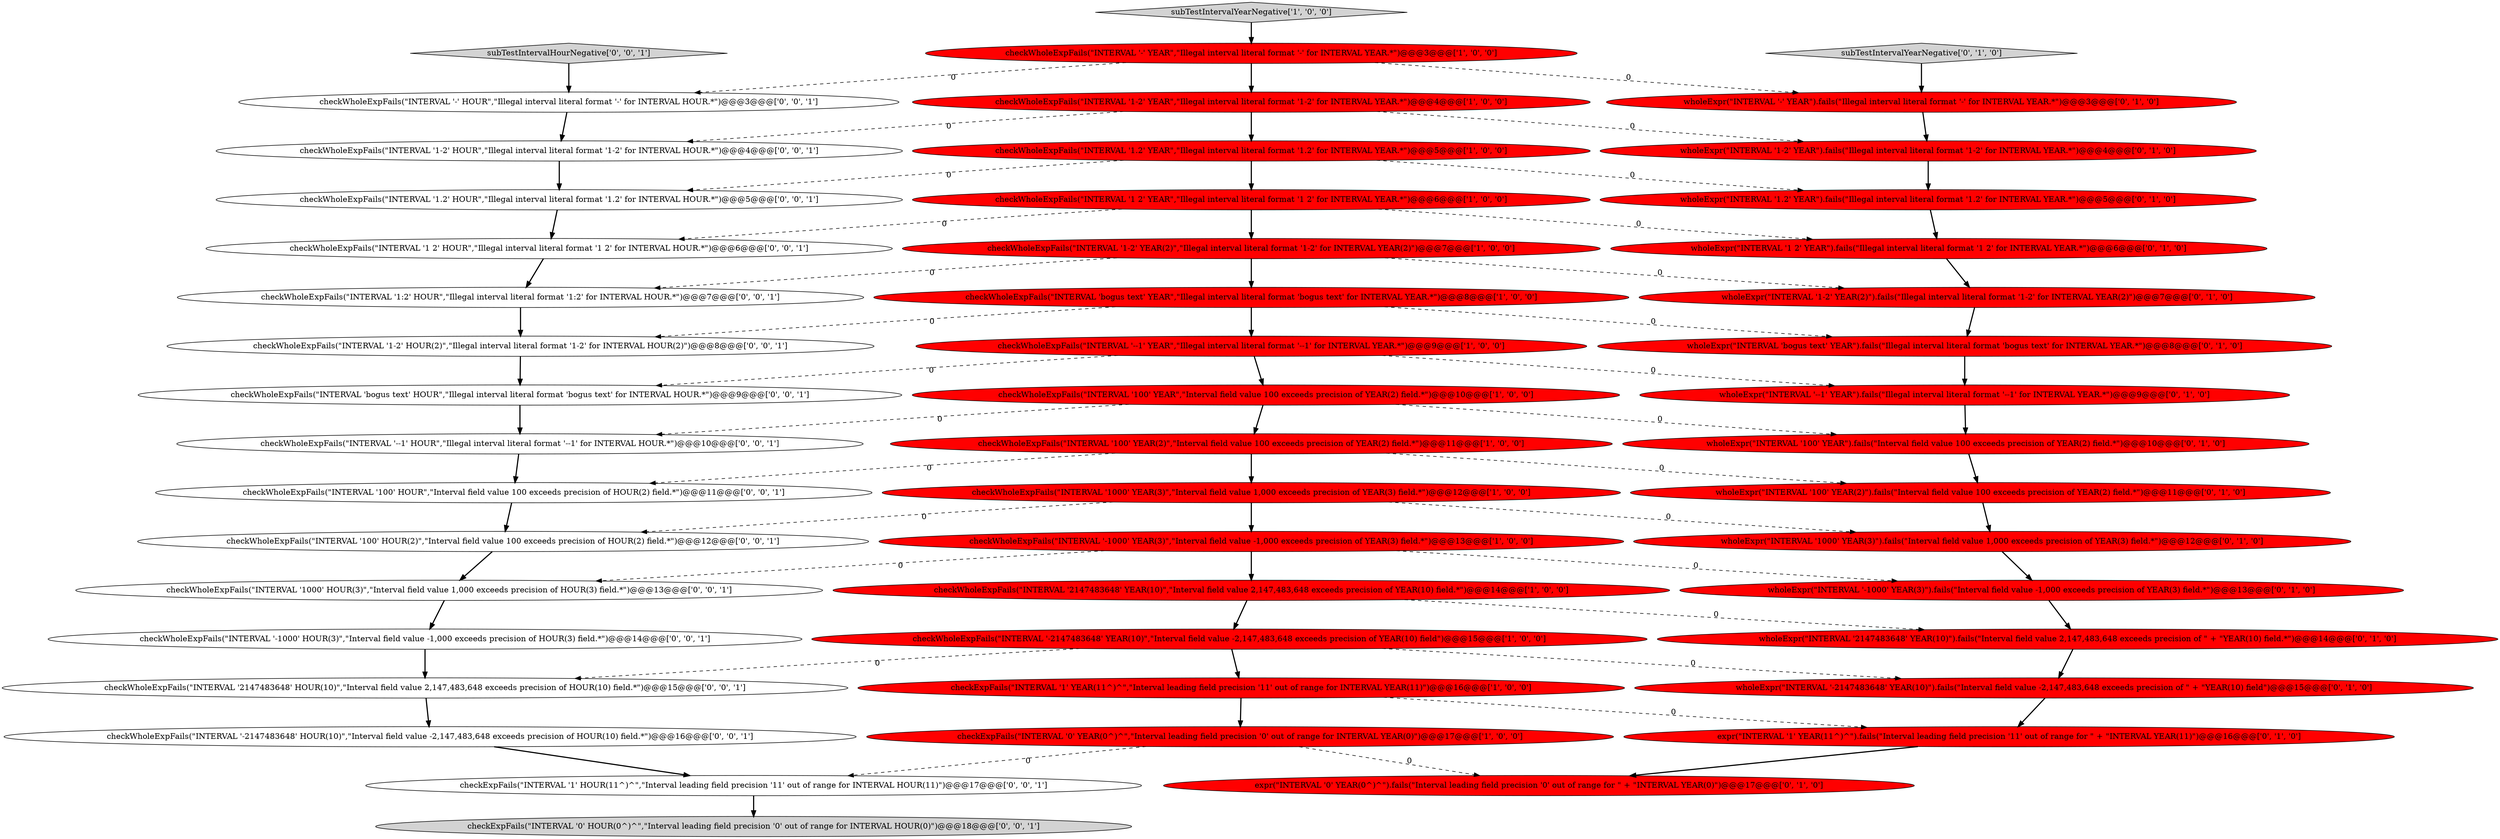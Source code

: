 digraph {
31 [style = filled, label = "wholeExpr(\"INTERVAL 'bogus text' YEAR\").fails(\"Illegal interval literal format 'bogus text' for INTERVAL YEAR.*\")@@@8@@@['0', '1', '0']", fillcolor = red, shape = ellipse image = "AAA1AAABBB2BBB"];
21 [style = filled, label = "wholeExpr(\"INTERVAL '1-2' YEAR(2)\").fails(\"Illegal interval literal format '1-2' for INTERVAL YEAR\(2\)\")@@@7@@@['0', '1', '0']", fillcolor = red, shape = ellipse image = "AAA1AAABBB2BBB"];
28 [style = filled, label = "wholeExpr(\"INTERVAL '-1000' YEAR(3)\").fails(\"Interval field value -1,000 exceeds precision of YEAR\(3\) field.*\")@@@13@@@['0', '1', '0']", fillcolor = red, shape = ellipse image = "AAA1AAABBB2BBB"];
34 [style = filled, label = "checkWholeExpFails(\"INTERVAL '1000' HOUR(3)\",\"Interval field value 1,000 exceeds precision of HOUR\(3\) field.*\")@@@13@@@['0', '0', '1']", fillcolor = white, shape = ellipse image = "AAA0AAABBB3BBB"];
5 [style = filled, label = "checkWholeExpFails(\"INTERVAL '1.2' YEAR\",\"Illegal interval literal format '1.2' for INTERVAL YEAR.*\")@@@5@@@['1', '0', '0']", fillcolor = red, shape = ellipse image = "AAA1AAABBB1BBB"];
16 [style = filled, label = "wholeExpr(\"INTERVAL '1-2' YEAR\").fails(\"Illegal interval literal format '1-2' for INTERVAL YEAR.*\")@@@4@@@['0', '1', '0']", fillcolor = red, shape = ellipse image = "AAA1AAABBB2BBB"];
45 [style = filled, label = "checkWholeExpFails(\"INTERVAL '1-2' HOUR\",\"Illegal interval literal format '1-2' for INTERVAL HOUR.*\")@@@4@@@['0', '0', '1']", fillcolor = white, shape = ellipse image = "AAA0AAABBB3BBB"];
44 [style = filled, label = "checkWholeExpFails(\"INTERVAL '1 2' HOUR\",\"Illegal interval literal format '1 2' for INTERVAL HOUR.*\")@@@6@@@['0', '0', '1']", fillcolor = white, shape = ellipse image = "AAA0AAABBB3BBB"];
48 [style = filled, label = "checkWholeExpFails(\"INTERVAL '100' HOUR\",\"Interval field value 100 exceeds precision of HOUR\(2\) field.*\")@@@11@@@['0', '0', '1']", fillcolor = white, shape = ellipse image = "AAA0AAABBB3BBB"];
26 [style = filled, label = "wholeExpr(\"INTERVAL '100' YEAR\").fails(\"Interval field value 100 exceeds precision of YEAR\(2\) field.*\")@@@10@@@['0', '1', '0']", fillcolor = red, shape = ellipse image = "AAA1AAABBB2BBB"];
7 [style = filled, label = "checkExpFails(\"INTERVAL '1' YEAR(11^)^\",\"Interval leading field precision '11' out of range for INTERVAL YEAR\(11\)\")@@@16@@@['1', '0', '0']", fillcolor = red, shape = ellipse image = "AAA1AAABBB1BBB"];
2 [style = filled, label = "checkWholeExpFails(\"INTERVAL '-2147483648' YEAR(10)\",\"Interval field value -2,147,483,648 exceeds precision of YEAR\(10\) field\")@@@15@@@['1', '0', '0']", fillcolor = red, shape = ellipse image = "AAA1AAABBB1BBB"];
10 [style = filled, label = "subTestIntervalYearNegative['1', '0', '0']", fillcolor = lightgray, shape = diamond image = "AAA0AAABBB1BBB"];
14 [style = filled, label = "checkWholeExpFails(\"INTERVAL '100' YEAR(2)\",\"Interval field value 100 exceeds precision of YEAR\(2\) field.*\")@@@11@@@['1', '0', '0']", fillcolor = red, shape = ellipse image = "AAA1AAABBB1BBB"];
0 [style = filled, label = "checkWholeExpFails(\"INTERVAL '1-2' YEAR(2)\",\"Illegal interval literal format '1-2' for INTERVAL YEAR\(2\)\")@@@7@@@['1', '0', '0']", fillcolor = red, shape = ellipse image = "AAA1AAABBB1BBB"];
15 [style = filled, label = "checkWholeExpFails(\"INTERVAL '-1000' YEAR(3)\",\"Interval field value -1,000 exceeds precision of YEAR\(3\) field.*\")@@@13@@@['1', '0', '0']", fillcolor = red, shape = ellipse image = "AAA1AAABBB1BBB"];
39 [style = filled, label = "checkWholeExpFails(\"INTERVAL '-2147483648' HOUR(10)\",\"Interval field value -2,147,483,648 exceeds precision of HOUR\(10\) field.*\")@@@16@@@['0', '0', '1']", fillcolor = white, shape = ellipse image = "AAA0AAABBB3BBB"];
22 [style = filled, label = "wholeExpr(\"INTERVAL '--1' YEAR\").fails(\"Illegal interval literal format '--1' for INTERVAL YEAR.*\")@@@9@@@['0', '1', '0']", fillcolor = red, shape = ellipse image = "AAA1AAABBB2BBB"];
20 [style = filled, label = "wholeExpr(\"INTERVAL '1000' YEAR(3)\").fails(\"Interval field value 1,000 exceeds precision of YEAR\(3\) field.*\")@@@12@@@['0', '1', '0']", fillcolor = red, shape = ellipse image = "AAA1AAABBB2BBB"];
25 [style = filled, label = "wholeExpr(\"INTERVAL '1.2' YEAR\").fails(\"Illegal interval literal format '1.2' for INTERVAL YEAR.*\")@@@5@@@['0', '1', '0']", fillcolor = red, shape = ellipse image = "AAA1AAABBB2BBB"];
40 [style = filled, label = "checkWholeExpFails(\"INTERVAL '--1' HOUR\",\"Illegal interval literal format '--1' for INTERVAL HOUR.*\")@@@10@@@['0', '0', '1']", fillcolor = white, shape = ellipse image = "AAA0AAABBB3BBB"];
6 [style = filled, label = "checkWholeExpFails(\"INTERVAL 'bogus text' YEAR\",\"Illegal interval literal format 'bogus text' for INTERVAL YEAR.*\")@@@8@@@['1', '0', '0']", fillcolor = red, shape = ellipse image = "AAA1AAABBB1BBB"];
24 [style = filled, label = "expr(\"INTERVAL '1' YEAR(11^)^\").fails(\"Interval leading field precision '11' out of range for \" + \"INTERVAL YEAR\(11\)\")@@@16@@@['0', '1', '0']", fillcolor = red, shape = ellipse image = "AAA1AAABBB2BBB"];
43 [style = filled, label = "checkWholeExpFails(\"INTERVAL '-1000' HOUR(3)\",\"Interval field value -1,000 exceeds precision of HOUR\(3\) field.*\")@@@14@@@['0', '0', '1']", fillcolor = white, shape = ellipse image = "AAA0AAABBB3BBB"];
18 [style = filled, label = "wholeExpr(\"INTERVAL '-2147483648' YEAR(10)\").fails(\"Interval field value -2,147,483,648 exceeds precision of \" + \"YEAR\(10\) field\")@@@15@@@['0', '1', '0']", fillcolor = red, shape = ellipse image = "AAA1AAABBB2BBB"];
46 [style = filled, label = "checkExpFails(\"INTERVAL '1' HOUR(11^)^\",\"Interval leading field precision '11' out of range for INTERVAL HOUR\(11\)\")@@@17@@@['0', '0', '1']", fillcolor = white, shape = ellipse image = "AAA0AAABBB3BBB"];
27 [style = filled, label = "subTestIntervalYearNegative['0', '1', '0']", fillcolor = lightgray, shape = diamond image = "AAA0AAABBB2BBB"];
47 [style = filled, label = "subTestIntervalHourNegative['0', '0', '1']", fillcolor = lightgray, shape = diamond image = "AAA0AAABBB3BBB"];
35 [style = filled, label = "checkWholeExpFails(\"INTERVAL '-' HOUR\",\"Illegal interval literal format '-' for INTERVAL HOUR.*\")@@@3@@@['0', '0', '1']", fillcolor = white, shape = ellipse image = "AAA0AAABBB3BBB"];
3 [style = filled, label = "checkWholeExpFails(\"INTERVAL '1-2' YEAR\",\"Illegal interval literal format '1-2' for INTERVAL YEAR.*\")@@@4@@@['1', '0', '0']", fillcolor = red, shape = ellipse image = "AAA1AAABBB1BBB"];
4 [style = filled, label = "checkWholeExpFails(\"INTERVAL '1000' YEAR(3)\",\"Interval field value 1,000 exceeds precision of YEAR\(3\) field.*\")@@@12@@@['1', '0', '0']", fillcolor = red, shape = ellipse image = "AAA1AAABBB1BBB"];
33 [style = filled, label = "checkWholeExpFails(\"INTERVAL 'bogus text' HOUR\",\"Illegal interval literal format 'bogus text' for INTERVAL HOUR.*\")@@@9@@@['0', '0', '1']", fillcolor = white, shape = ellipse image = "AAA0AAABBB3BBB"];
12 [style = filled, label = "checkWholeExpFails(\"INTERVAL '--1' YEAR\",\"Illegal interval literal format '--1' for INTERVAL YEAR.*\")@@@9@@@['1', '0', '0']", fillcolor = red, shape = ellipse image = "AAA1AAABBB1BBB"];
17 [style = filled, label = "wholeExpr(\"INTERVAL '2147483648' YEAR(10)\").fails(\"Interval field value 2,147,483,648 exceeds precision of \" + \"YEAR\(10\) field.*\")@@@14@@@['0', '1', '0']", fillcolor = red, shape = ellipse image = "AAA1AAABBB2BBB"];
13 [style = filled, label = "checkWholeExpFails(\"INTERVAL '2147483648' YEAR(10)\",\"Interval field value 2,147,483,648 exceeds precision of YEAR\(10\) field.*\")@@@14@@@['1', '0', '0']", fillcolor = red, shape = ellipse image = "AAA1AAABBB1BBB"];
9 [style = filled, label = "checkWholeExpFails(\"INTERVAL '100' YEAR\",\"Interval field value 100 exceeds precision of YEAR\(2\) field.*\")@@@10@@@['1', '0', '0']", fillcolor = red, shape = ellipse image = "AAA1AAABBB1BBB"];
8 [style = filled, label = "checkExpFails(\"INTERVAL '0' YEAR(0^)^\",\"Interval leading field precision '0' out of range for INTERVAL YEAR\(0\)\")@@@17@@@['1', '0', '0']", fillcolor = red, shape = ellipse image = "AAA1AAABBB1BBB"];
11 [style = filled, label = "checkWholeExpFails(\"INTERVAL '-' YEAR\",\"Illegal interval literal format '-' for INTERVAL YEAR.*\")@@@3@@@['1', '0', '0']", fillcolor = red, shape = ellipse image = "AAA1AAABBB1BBB"];
19 [style = filled, label = "expr(\"INTERVAL '0' YEAR(0^)^\").fails(\"Interval leading field precision '0' out of range for \" + \"INTERVAL YEAR\(0\)\")@@@17@@@['0', '1', '0']", fillcolor = red, shape = ellipse image = "AAA1AAABBB2BBB"];
23 [style = filled, label = "wholeExpr(\"INTERVAL '100' YEAR(2)\").fails(\"Interval field value 100 exceeds precision of YEAR\(2\) field.*\")@@@11@@@['0', '1', '0']", fillcolor = red, shape = ellipse image = "AAA1AAABBB2BBB"];
32 [style = filled, label = "checkExpFails(\"INTERVAL '0' HOUR(0^)^\",\"Interval leading field precision '0' out of range for INTERVAL HOUR\(0\)\")@@@18@@@['0', '0', '1']", fillcolor = lightgray, shape = ellipse image = "AAA0AAABBB3BBB"];
42 [style = filled, label = "checkWholeExpFails(\"INTERVAL '1.2' HOUR\",\"Illegal interval literal format '1.2' for INTERVAL HOUR.*\")@@@5@@@['0', '0', '1']", fillcolor = white, shape = ellipse image = "AAA0AAABBB3BBB"];
36 [style = filled, label = "checkWholeExpFails(\"INTERVAL '1-2' HOUR(2)\",\"Illegal interval literal format '1-2' for INTERVAL HOUR\(2\)\")@@@8@@@['0', '0', '1']", fillcolor = white, shape = ellipse image = "AAA0AAABBB3BBB"];
38 [style = filled, label = "checkWholeExpFails(\"INTERVAL '1:2' HOUR\",\"Illegal interval literal format '1:2' for INTERVAL HOUR.*\")@@@7@@@['0', '0', '1']", fillcolor = white, shape = ellipse image = "AAA0AAABBB3BBB"];
37 [style = filled, label = "checkWholeExpFails(\"INTERVAL '100' HOUR(2)\",\"Interval field value 100 exceeds precision of HOUR\(2\) field.*\")@@@12@@@['0', '0', '1']", fillcolor = white, shape = ellipse image = "AAA0AAABBB3BBB"];
30 [style = filled, label = "wholeExpr(\"INTERVAL '1 2' YEAR\").fails(\"Illegal interval literal format '1 2' for INTERVAL YEAR.*\")@@@6@@@['0', '1', '0']", fillcolor = red, shape = ellipse image = "AAA1AAABBB2BBB"];
1 [style = filled, label = "checkWholeExpFails(\"INTERVAL '1 2' YEAR\",\"Illegal interval literal format '1 2' for INTERVAL YEAR.*\")@@@6@@@['1', '0', '0']", fillcolor = red, shape = ellipse image = "AAA1AAABBB1BBB"];
41 [style = filled, label = "checkWholeExpFails(\"INTERVAL '2147483648' HOUR(10)\",\"Interval field value 2,147,483,648 exceeds precision of HOUR\(10\) field.*\")@@@15@@@['0', '0', '1']", fillcolor = white, shape = ellipse image = "AAA0AAABBB3BBB"];
29 [style = filled, label = "wholeExpr(\"INTERVAL '-' YEAR\").fails(\"Illegal interval literal format '-' for INTERVAL YEAR.*\")@@@3@@@['0', '1', '0']", fillcolor = red, shape = ellipse image = "AAA1AAABBB2BBB"];
22->26 [style = bold, label=""];
8->19 [style = dashed, label="0"];
48->37 [style = bold, label=""];
23->20 [style = bold, label=""];
15->13 [style = bold, label=""];
18->24 [style = bold, label=""];
12->33 [style = dashed, label="0"];
24->19 [style = bold, label=""];
31->22 [style = bold, label=""];
39->46 [style = bold, label=""];
40->48 [style = bold, label=""];
15->28 [style = dashed, label="0"];
15->34 [style = dashed, label="0"];
0->6 [style = bold, label=""];
14->48 [style = dashed, label="0"];
1->30 [style = dashed, label="0"];
25->30 [style = bold, label=""];
4->15 [style = bold, label=""];
20->28 [style = bold, label=""];
5->42 [style = dashed, label="0"];
11->29 [style = dashed, label="0"];
13->17 [style = dashed, label="0"];
6->31 [style = dashed, label="0"];
38->36 [style = bold, label=""];
16->25 [style = bold, label=""];
5->25 [style = dashed, label="0"];
1->0 [style = bold, label=""];
8->46 [style = dashed, label="0"];
12->9 [style = bold, label=""];
7->8 [style = bold, label=""];
36->33 [style = bold, label=""];
47->35 [style = bold, label=""];
1->44 [style = dashed, label="0"];
0->38 [style = dashed, label="0"];
44->38 [style = bold, label=""];
5->1 [style = bold, label=""];
11->35 [style = dashed, label="0"];
3->5 [style = bold, label=""];
30->21 [style = bold, label=""];
14->4 [style = bold, label=""];
21->31 [style = bold, label=""];
42->44 [style = bold, label=""];
33->40 [style = bold, label=""];
14->23 [style = dashed, label="0"];
9->40 [style = dashed, label="0"];
11->3 [style = bold, label=""];
4->20 [style = dashed, label="0"];
0->21 [style = dashed, label="0"];
7->24 [style = dashed, label="0"];
6->36 [style = dashed, label="0"];
37->34 [style = bold, label=""];
3->45 [style = dashed, label="0"];
26->23 [style = bold, label=""];
9->26 [style = dashed, label="0"];
12->22 [style = dashed, label="0"];
9->14 [style = bold, label=""];
45->42 [style = bold, label=""];
35->45 [style = bold, label=""];
28->17 [style = bold, label=""];
2->18 [style = dashed, label="0"];
43->41 [style = bold, label=""];
2->41 [style = dashed, label="0"];
2->7 [style = bold, label=""];
27->29 [style = bold, label=""];
41->39 [style = bold, label=""];
4->37 [style = dashed, label="0"];
34->43 [style = bold, label=""];
46->32 [style = bold, label=""];
29->16 [style = bold, label=""];
17->18 [style = bold, label=""];
3->16 [style = dashed, label="0"];
13->2 [style = bold, label=""];
10->11 [style = bold, label=""];
6->12 [style = bold, label=""];
}
